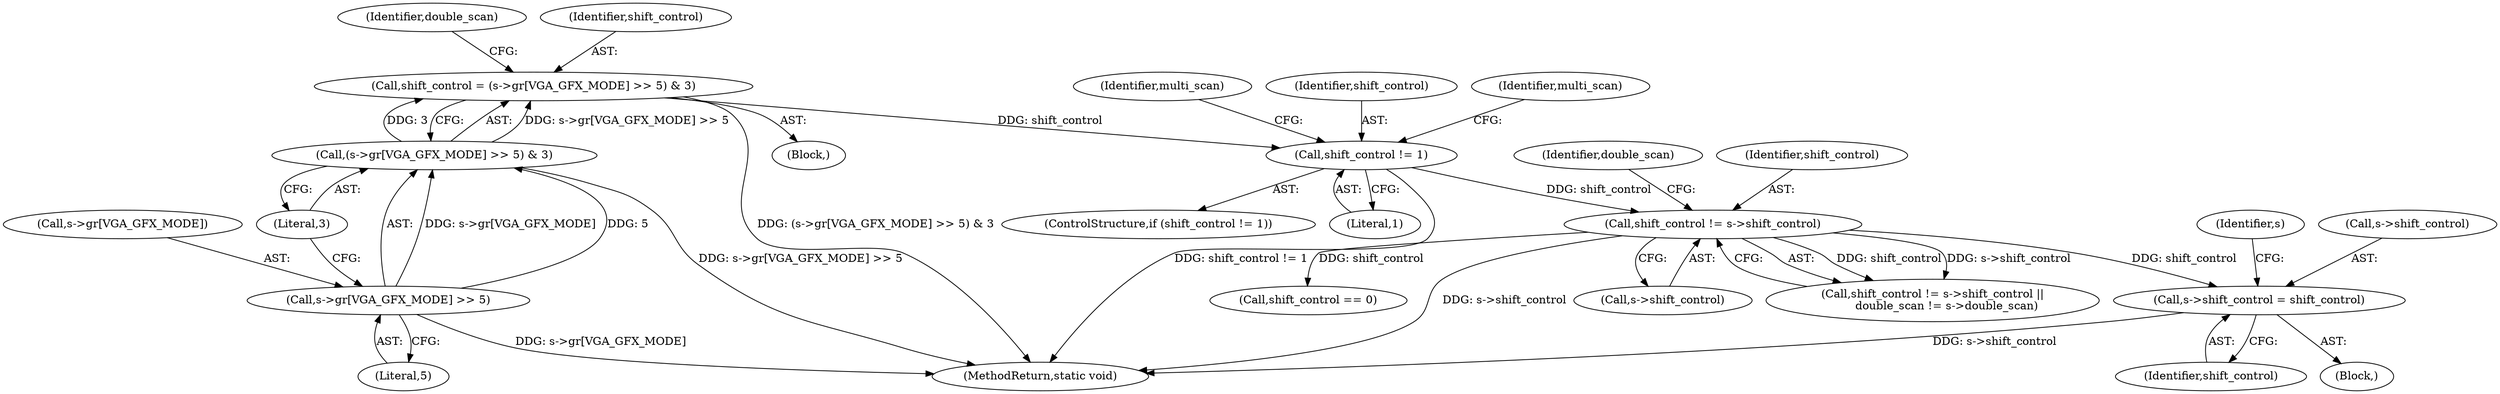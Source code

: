 digraph "0_qemu_bfc56535f793c557aa754c50213fc5f882e6482d@pointer" {
"1000236" [label="(Call,s->shift_control = shift_control)"];
"1000222" [label="(Call,shift_control != s->shift_control)"];
"1000193" [label="(Call,shift_control != 1)"];
"1000172" [label="(Call,shift_control = (s->gr[VGA_GFX_MODE] >> 5) & 3)"];
"1000174" [label="(Call,(s->gr[VGA_GFX_MODE] >> 5) & 3)"];
"1000175" [label="(Call,s->gr[VGA_GFX_MODE] >> 5)"];
"1000240" [label="(Identifier,shift_control)"];
"1000224" [label="(Call,s->shift_control)"];
"1000198" [label="(Identifier,multi_scan)"];
"1000243" [label="(Identifier,s)"];
"1000111" [label="(Block,)"];
"1000215" [label="(Identifier,multi_scan)"];
"1000175" [label="(Call,s->gr[VGA_GFX_MODE] >> 5)"];
"1000194" [label="(Identifier,shift_control)"];
"1000176" [label="(Call,s->gr[VGA_GFX_MODE])"];
"1000232" [label="(Block,)"];
"1000247" [label="(Call,shift_control == 0)"];
"1000192" [label="(ControlStructure,if (shift_control != 1))"];
"1000236" [label="(Call,s->shift_control = shift_control)"];
"1000939" [label="(MethodReturn,static void)"];
"1000181" [label="(Literal,5)"];
"1000174" [label="(Call,(s->gr[VGA_GFX_MODE] >> 5) & 3)"];
"1000184" [label="(Identifier,double_scan)"];
"1000195" [label="(Literal,1)"];
"1000222" [label="(Call,shift_control != s->shift_control)"];
"1000172" [label="(Call,shift_control = (s->gr[VGA_GFX_MODE] >> 5) & 3)"];
"1000182" [label="(Literal,3)"];
"1000173" [label="(Identifier,shift_control)"];
"1000223" [label="(Identifier,shift_control)"];
"1000193" [label="(Call,shift_control != 1)"];
"1000221" [label="(Call,shift_control != s->shift_control ||\n        double_scan != s->double_scan)"];
"1000237" [label="(Call,s->shift_control)"];
"1000228" [label="(Identifier,double_scan)"];
"1000236" -> "1000232"  [label="AST: "];
"1000236" -> "1000240"  [label="CFG: "];
"1000237" -> "1000236"  [label="AST: "];
"1000240" -> "1000236"  [label="AST: "];
"1000243" -> "1000236"  [label="CFG: "];
"1000236" -> "1000939"  [label="DDG: s->shift_control"];
"1000222" -> "1000236"  [label="DDG: shift_control"];
"1000222" -> "1000221"  [label="AST: "];
"1000222" -> "1000224"  [label="CFG: "];
"1000223" -> "1000222"  [label="AST: "];
"1000224" -> "1000222"  [label="AST: "];
"1000228" -> "1000222"  [label="CFG: "];
"1000221" -> "1000222"  [label="CFG: "];
"1000222" -> "1000939"  [label="DDG: s->shift_control"];
"1000222" -> "1000221"  [label="DDG: shift_control"];
"1000222" -> "1000221"  [label="DDG: s->shift_control"];
"1000193" -> "1000222"  [label="DDG: shift_control"];
"1000222" -> "1000247"  [label="DDG: shift_control"];
"1000193" -> "1000192"  [label="AST: "];
"1000193" -> "1000195"  [label="CFG: "];
"1000194" -> "1000193"  [label="AST: "];
"1000195" -> "1000193"  [label="AST: "];
"1000198" -> "1000193"  [label="CFG: "];
"1000215" -> "1000193"  [label="CFG: "];
"1000193" -> "1000939"  [label="DDG: shift_control != 1"];
"1000172" -> "1000193"  [label="DDG: shift_control"];
"1000172" -> "1000111"  [label="AST: "];
"1000172" -> "1000174"  [label="CFG: "];
"1000173" -> "1000172"  [label="AST: "];
"1000174" -> "1000172"  [label="AST: "];
"1000184" -> "1000172"  [label="CFG: "];
"1000172" -> "1000939"  [label="DDG: (s->gr[VGA_GFX_MODE] >> 5) & 3"];
"1000174" -> "1000172"  [label="DDG: s->gr[VGA_GFX_MODE] >> 5"];
"1000174" -> "1000172"  [label="DDG: 3"];
"1000174" -> "1000182"  [label="CFG: "];
"1000175" -> "1000174"  [label="AST: "];
"1000182" -> "1000174"  [label="AST: "];
"1000174" -> "1000939"  [label="DDG: s->gr[VGA_GFX_MODE] >> 5"];
"1000175" -> "1000174"  [label="DDG: s->gr[VGA_GFX_MODE]"];
"1000175" -> "1000174"  [label="DDG: 5"];
"1000175" -> "1000181"  [label="CFG: "];
"1000176" -> "1000175"  [label="AST: "];
"1000181" -> "1000175"  [label="AST: "];
"1000182" -> "1000175"  [label="CFG: "];
"1000175" -> "1000939"  [label="DDG: s->gr[VGA_GFX_MODE]"];
}
